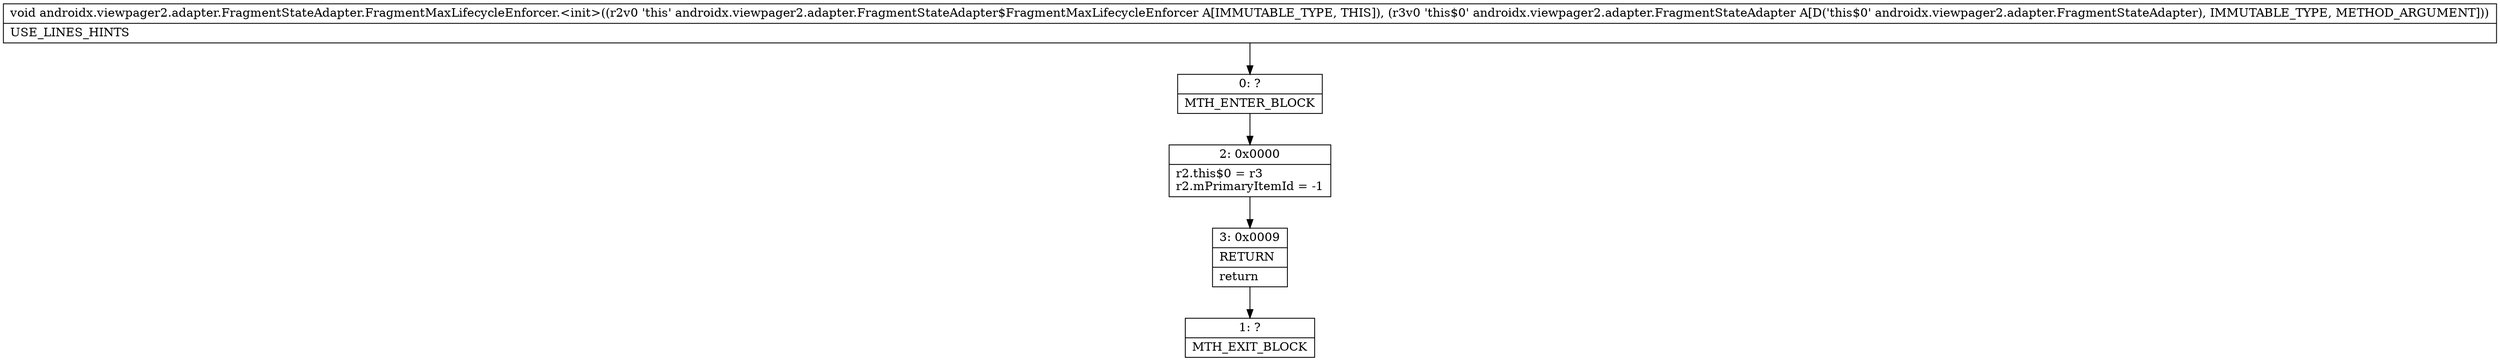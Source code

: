 digraph "CFG forandroidx.viewpager2.adapter.FragmentStateAdapter.FragmentMaxLifecycleEnforcer.\<init\>(Landroidx\/viewpager2\/adapter\/FragmentStateAdapter;)V" {
Node_0 [shape=record,label="{0\:\ ?|MTH_ENTER_BLOCK\l}"];
Node_2 [shape=record,label="{2\:\ 0x0000|r2.this$0 = r3\lr2.mPrimaryItemId = \-1\l}"];
Node_3 [shape=record,label="{3\:\ 0x0009|RETURN\l|return\l}"];
Node_1 [shape=record,label="{1\:\ ?|MTH_EXIT_BLOCK\l}"];
MethodNode[shape=record,label="{void androidx.viewpager2.adapter.FragmentStateAdapter.FragmentMaxLifecycleEnforcer.\<init\>((r2v0 'this' androidx.viewpager2.adapter.FragmentStateAdapter$FragmentMaxLifecycleEnforcer A[IMMUTABLE_TYPE, THIS]), (r3v0 'this$0' androidx.viewpager2.adapter.FragmentStateAdapter A[D('this$0' androidx.viewpager2.adapter.FragmentStateAdapter), IMMUTABLE_TYPE, METHOD_ARGUMENT]))  | USE_LINES_HINTS\l}"];
MethodNode -> Node_0;Node_0 -> Node_2;
Node_2 -> Node_3;
Node_3 -> Node_1;
}

